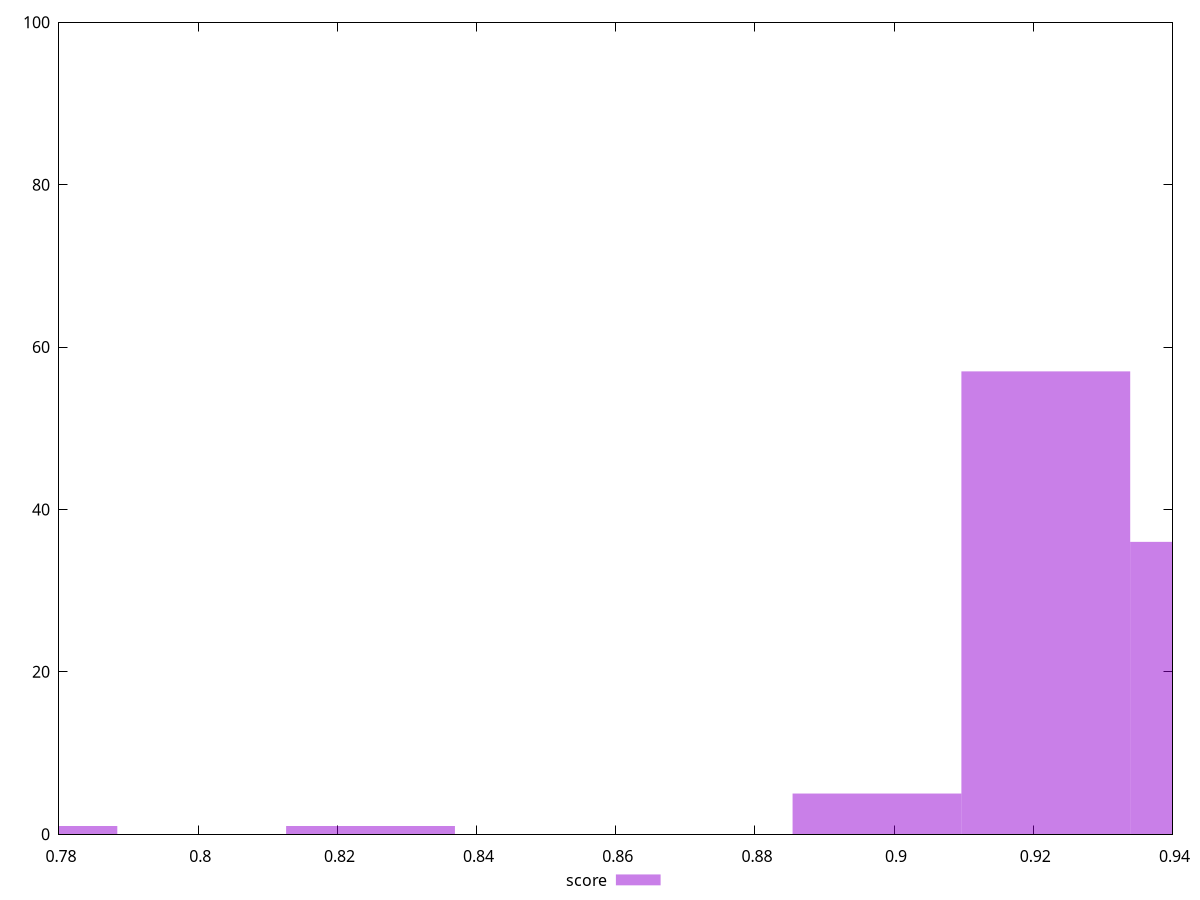 reset

$score <<EOF
0.9460523790651473 36
0.9217946257557845 57
0.8975368724464218 5
0.8247636125183335 1
0.776248105899608 1
EOF

set key outside below
set boxwidth 0.02425775330936275
set xrange [0.78:0.94]
set yrange [0:100]
set trange [0:100]
set style fill transparent solid 0.5 noborder
set terminal svg size 640, 490 enhanced background rgb 'white'
set output "reprap/bootup-time/samples/pages+cached+noexternal+nomedia/score/histogram.svg"

plot $score title "score" with boxes

reset
